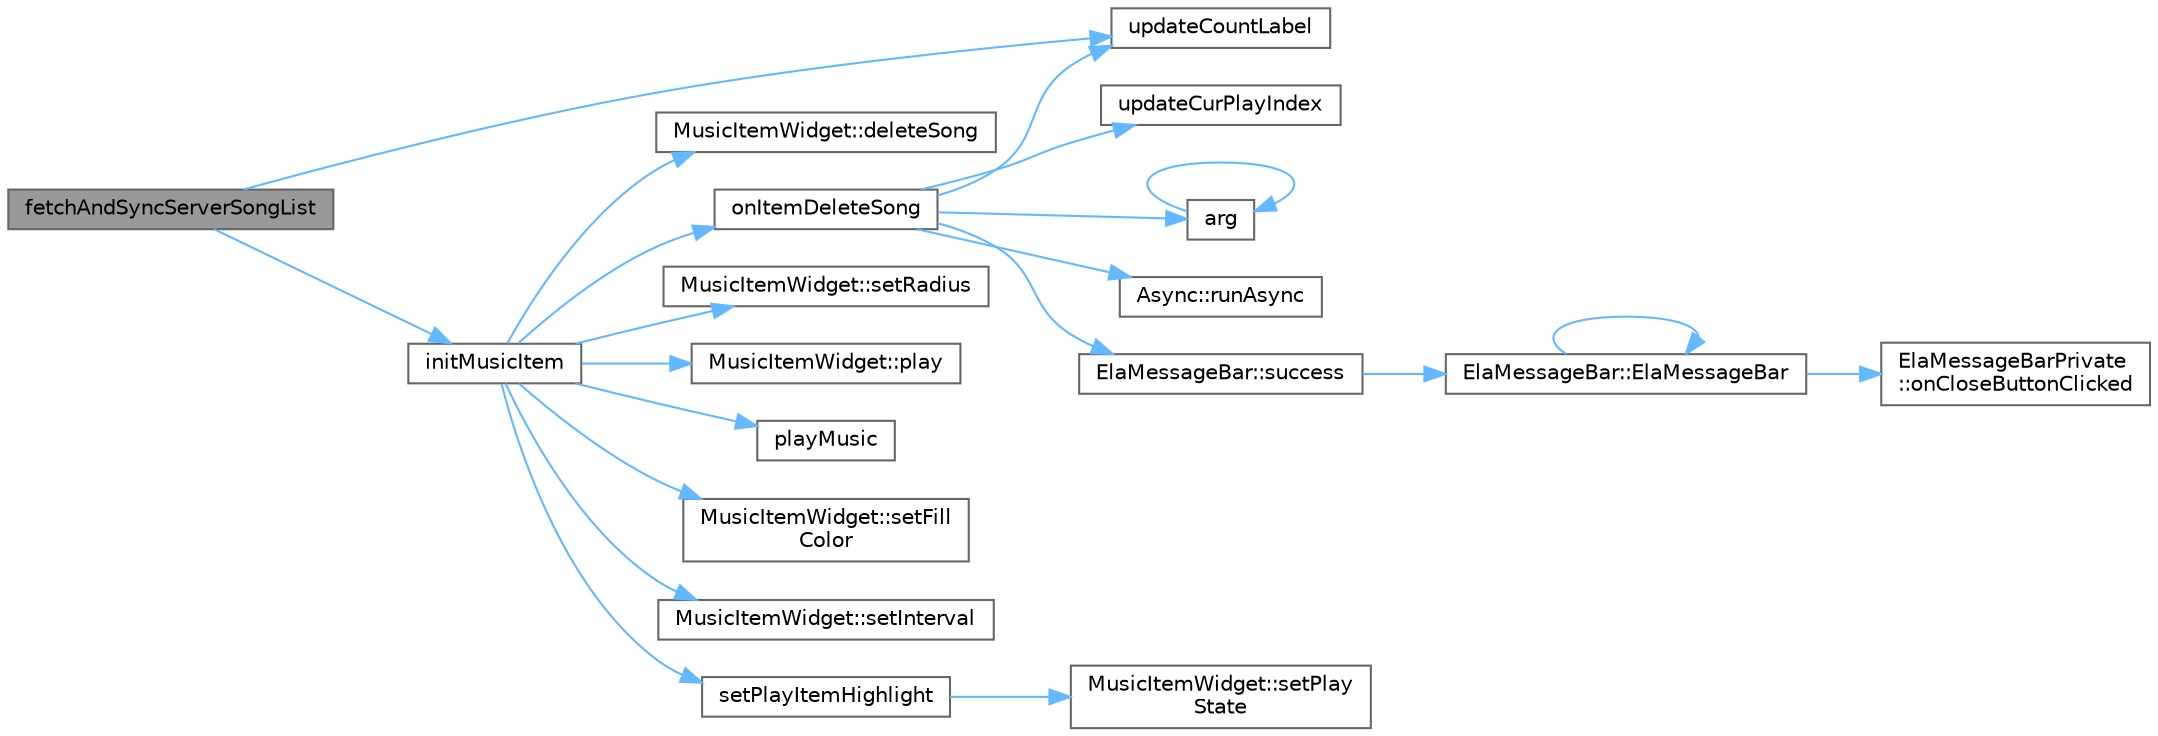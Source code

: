 digraph "fetchAndSyncServerSongList"
{
 // LATEX_PDF_SIZE
  bgcolor="transparent";
  edge [fontname=Helvetica,fontsize=10,labelfontname=Helvetica,labelfontsize=10];
  node [fontname=Helvetica,fontsize=10,shape=box,height=0.2,width=0.4];
  rankdir="LR";
  Node1 [id="Node000001",label="fetchAndSyncServerSongList",height=0.2,width=0.4,color="gray40", fillcolor="grey60", style="filled", fontcolor="black",tooltip="从服务器同步歌曲列表"];
  Node1 -> Node2 [id="edge1_Node000001_Node000002",color="steelblue1",style="solid",tooltip=" "];
  Node2 [id="Node000002",label="initMusicItem",height=0.2,width=0.4,color="grey40", fillcolor="white", style="filled",URL="$class_local_song.html#a4c31fa17ce6a5cc8533d92486ed88966",tooltip="初始化音乐项"];
  Node2 -> Node3 [id="edge2_Node000002_Node000003",color="steelblue1",style="solid",tooltip=" "];
  Node3 [id="Node000003",label="MusicItemWidget::deleteSong",height=0.2,width=0.4,color="grey40", fillcolor="white", style="filled",URL="$class_music_item_widget.html#af1643adccdb3db443b2d770ffa55728f",tooltip="删除歌曲信号"];
  Node2 -> Node4 [id="edge3_Node000002_Node000004",color="steelblue1",style="solid",tooltip=" "];
  Node4 [id="Node000004",label="onItemDeleteSong",height=0.2,width=0.4,color="grey40", fillcolor="white", style="filled",URL="$class_local_song.html#af5ddd758aac4d0083427a8eac26aebbd",tooltip="删除歌曲槽函数"];
  Node4 -> Node5 [id="edge4_Node000004_Node000005",color="steelblue1",style="solid",tooltip=" "];
  Node5 [id="Node000005",label="arg",height=0.2,width=0.4,color="grey40", fillcolor="white", style="filled",URL="$base_8h.html#a2c8e80c1b1c8b7747e99b8e9a24a0429",tooltip="Returns a named argument to be used in a formatting function."];
  Node5 -> Node5 [id="edge5_Node000005_Node000005",color="steelblue1",style="solid",tooltip=" "];
  Node4 -> Node6 [id="edge6_Node000004_Node000006",color="steelblue1",style="solid",tooltip=" "];
  Node6 [id="Node000006",label="Async::runAsync",height=0.2,width=0.4,color="grey40", fillcolor="white", style="filled",URL="$namespace_async.html#a06a076edc2f7af2cc0ecdc6545d55e79",tooltip="runAsync类似于 std::thread和std::invoke 函数参数可以是成员函数 操作符 可以是 lambda表达式 QFutureInterface<ResultType>&作为第一个参..."];
  Node4 -> Node7 [id="edge7_Node000004_Node000007",color="steelblue1",style="solid",tooltip=" "];
  Node7 [id="Node000007",label="ElaMessageBar::success",height=0.2,width=0.4,color="grey40", fillcolor="white", style="filled",URL="$class_ela_message_bar.html#af8ac00160c4a557adfbba2c9508fa5e8",tooltip="显示成功消息"];
  Node7 -> Node8 [id="edge8_Node000007_Node000008",color="steelblue1",style="solid",tooltip=" "];
  Node8 [id="Node000008",label="ElaMessageBar::ElaMessageBar",height=0.2,width=0.4,color="grey40", fillcolor="white", style="filled",URL="$class_ela_message_bar.html#a1722699abf44f445a31b469f224ab7ca",tooltip="构造函数，初始化消息栏"];
  Node8 -> Node8 [id="edge9_Node000008_Node000008",color="steelblue1",style="solid",tooltip=" "];
  Node8 -> Node9 [id="edge10_Node000008_Node000009",color="steelblue1",style="solid",tooltip=" "];
  Node9 [id="Node000009",label="ElaMessageBarPrivate\l::onCloseButtonClicked",height=0.2,width=0.4,color="grey40", fillcolor="white", style="filled",URL="$class_ela_message_bar_private.html#a826ca8fdb2ca90af2c67cebd15f19bae",tooltip="关闭按钮点击事件处理"];
  Node4 -> Node10 [id="edge11_Node000004_Node000010",color="steelblue1",style="solid",tooltip=" "];
  Node10 [id="Node000010",label="updateCountLabel",height=0.2,width=0.4,color="grey40", fillcolor="white", style="filled",URL="$class_local_song.html#afe21a797d3d22561398cb2e4d360bc96",tooltip="更新数量标签信号"];
  Node4 -> Node11 [id="edge12_Node000004_Node000011",color="steelblue1",style="solid",tooltip=" "];
  Node11 [id="Node000011",label="updateCurPlayIndex",height=0.2,width=0.4,color="grey40", fillcolor="white", style="filled",URL="$class_local_song.html#ac8c5ea460f7dfd2af0f743eabb55e876",tooltip="更新当前播放索引"];
  Node2 -> Node12 [id="edge13_Node000002_Node000012",color="steelblue1",style="solid",tooltip=" "];
  Node12 [id="Node000012",label="MusicItemWidget::play",height=0.2,width=0.4,color="grey40", fillcolor="white", style="filled",URL="$class_music_item_widget.html#a6d58098c6cf63c241ed03bc797256bb1",tooltip="播放信号"];
  Node2 -> Node13 [id="edge14_Node000002_Node000013",color="steelblue1",style="solid",tooltip=" "];
  Node13 [id="Node000013",label="playMusic",height=0.2,width=0.4,color="grey40", fillcolor="white", style="filled",URL="$class_local_song.html#a510995dc883818ca17b4108a74da7b52",tooltip="播放音乐信号"];
  Node2 -> Node14 [id="edge15_Node000002_Node000014",color="steelblue1",style="solid",tooltip=" "];
  Node14 [id="Node000014",label="MusicItemWidget::setFill\lColor",height=0.2,width=0.4,color="grey40", fillcolor="white", style="filled",URL="$class_music_item_widget.html#a63e18b34ea211235a80eeadb450ede32",tooltip="设置涟漪填充颜色"];
  Node2 -> Node15 [id="edge16_Node000002_Node000015",color="steelblue1",style="solid",tooltip=" "];
  Node15 [id="Node000015",label="MusicItemWidget::setInterval",height=0.2,width=0.4,color="grey40", fillcolor="white", style="filled",URL="$class_music_item_widget.html#aa4fd81b36db6f7e28b968918751a17f7",tooltip="设置定时器时间间隔，控制填充速度"];
  Node2 -> Node16 [id="edge17_Node000002_Node000016",color="steelblue1",style="solid",tooltip=" "];
  Node16 [id="Node000016",label="setPlayItemHighlight",height=0.2,width=0.4,color="grey40", fillcolor="white", style="filled",URL="$class_local_song.html#acdf3c8266ececd2ce19f0116af28fc89",tooltip="设置播放高亮"];
  Node16 -> Node17 [id="edge18_Node000016_Node000017",color="steelblue1",style="solid",tooltip=" "];
  Node17 [id="Node000017",label="MusicItemWidget::setPlay\lState",height=0.2,width=0.4,color="grey40", fillcolor="white", style="filled",URL="$class_music_item_widget.html#a1b31f50930092d4ba6115354b369732e",tooltip="设置播放状态"];
  Node2 -> Node18 [id="edge19_Node000002_Node000018",color="steelblue1",style="solid",tooltip=" "];
  Node18 [id="Node000018",label="MusicItemWidget::setRadius",height=0.2,width=0.4,color="grey40", fillcolor="white", style="filled",URL="$class_music_item_widget.html#a04ae76275927b43c09f4df15c74691e2",tooltip="设置圆角半径"];
  Node1 -> Node10 [id="edge20_Node000001_Node000010",color="steelblue1",style="solid",tooltip=" "];
}
